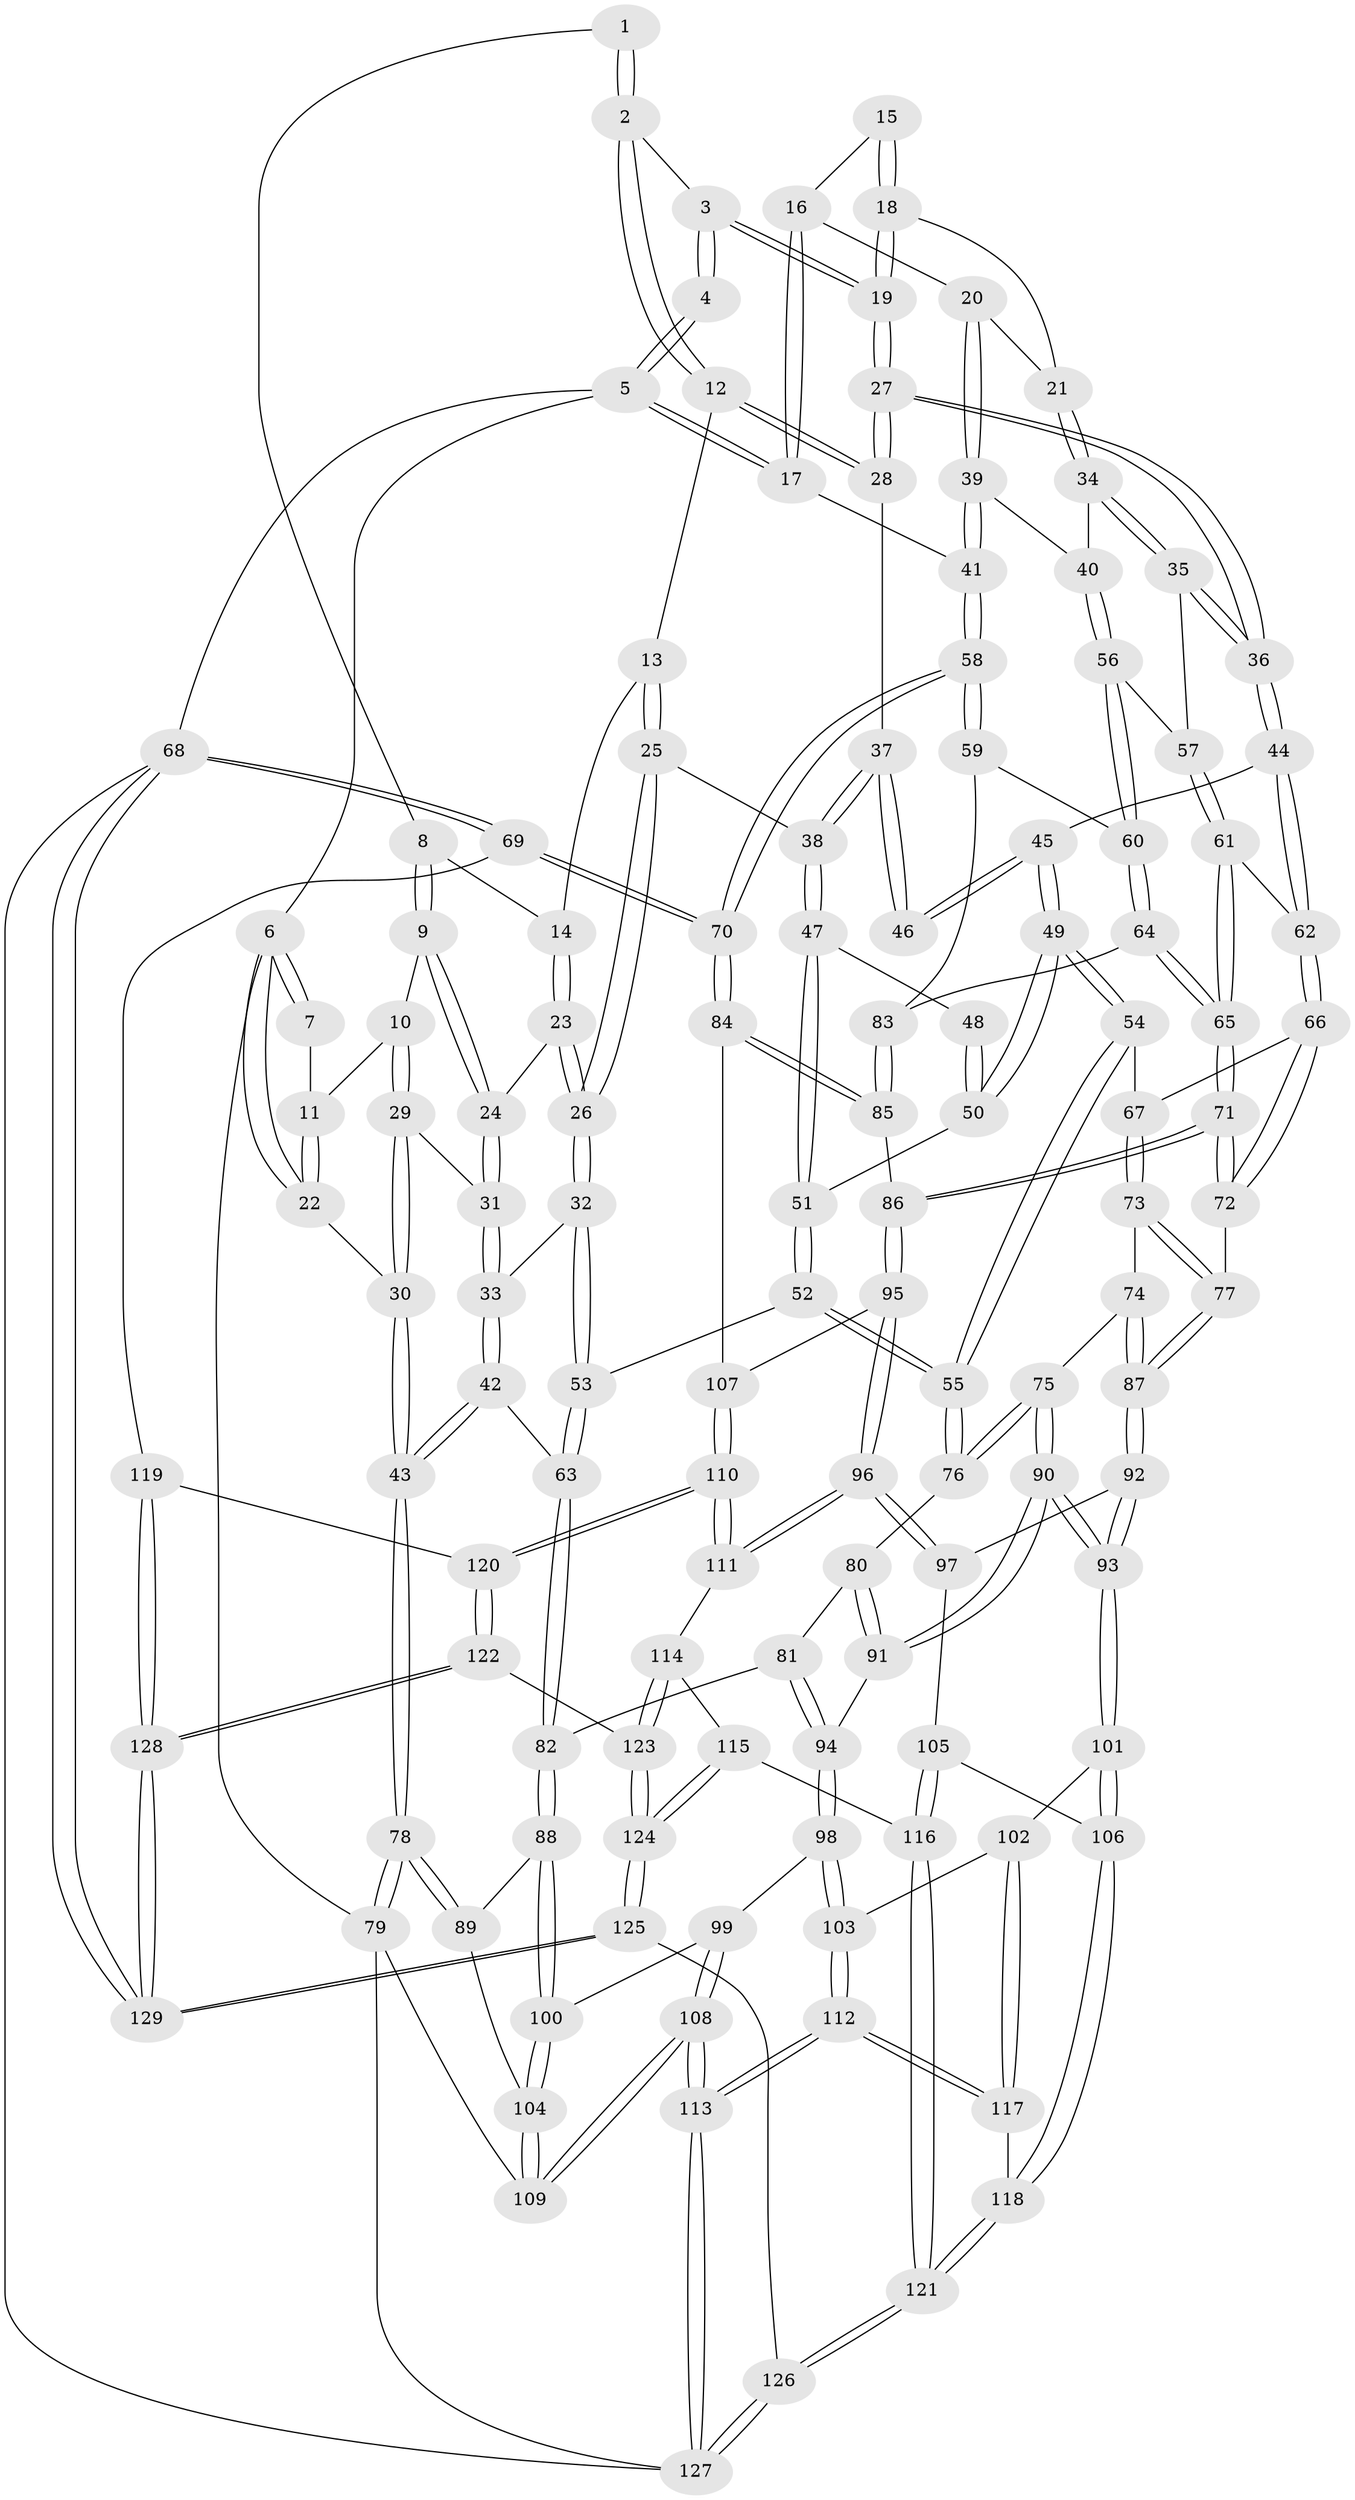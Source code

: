 // coarse degree distribution, {3: 0.2077922077922078, 5: 0.3116883116883117, 4: 0.33766233766233766, 6: 0.12987012987012986, 2: 0.012987012987012988}
// Generated by graph-tools (version 1.1) at 2025/42/03/06/25 10:42:36]
// undirected, 129 vertices, 319 edges
graph export_dot {
graph [start="1"]
  node [color=gray90,style=filled];
  1 [pos="+0.36498883663009507+0"];
  2 [pos="+0.5820444377220538+0"];
  3 [pos="+0.6102835084316146+0"];
  4 [pos="+0.697005234339413+0"];
  5 [pos="+1+0"];
  6 [pos="+0+0"];
  7 [pos="+0.0419036944643558+0"];
  8 [pos="+0.3254521329175235+0"];
  9 [pos="+0.22823536794083663+0.0919183029228049"];
  10 [pos="+0.13792070189449096+0.10621655560839356"];
  11 [pos="+0.11531501812023442+0.06888827882639202"];
  12 [pos="+0.515904726607286+0.14974660202927065"];
  13 [pos="+0.3632558127260157+0.11182031428377293"];
  14 [pos="+0.34767214860500445+0.09805378385060547"];
  15 [pos="+0.821473991451707+0.09280441298905324"];
  16 [pos="+0.8234183610039117+0.09347489089540749"];
  17 [pos="+1+0"];
  18 [pos="+0.7398652316007944+0.17261700398322294"];
  19 [pos="+0.7385531710854637+0.17247895071997912"];
  20 [pos="+0.8955774740654012+0.1903813428977834"];
  21 [pos="+0.8019696063489183+0.1945607709513892"];
  22 [pos="+0+0.17061620791535576"];
  23 [pos="+0.28094577397207804+0.18568892548678362"];
  24 [pos="+0.27666275194204426+0.18337983485651568"];
  25 [pos="+0.38380217950436873+0.24011747946813072"];
  26 [pos="+0.33227829007774035+0.25619305641646234"];
  27 [pos="+0.6898732491116614+0.22725202105005612"];
  28 [pos="+0.5155002544626281+0.17216663199317783"];
  29 [pos="+0.11615928385034176+0.18188736947764328"];
  30 [pos="+0+0.24354725835511987"];
  31 [pos="+0.14726112222338045+0.21737397078128382"];
  32 [pos="+0.2987280689854051+0.3224442580423097"];
  33 [pos="+0.15540928470680365+0.2646954911728212"];
  34 [pos="+0.8008807930254948+0.26474501220637203"];
  35 [pos="+0.7371308712373871+0.3360791373113844"];
  36 [pos="+0.6914032016268477+0.32984530270025625"];
  37 [pos="+0.5130301960463782+0.17665822754900876"];
  38 [pos="+0.38917626878338396+0.23953921199622333"];
  39 [pos="+0.9284210886242443+0.19510205638832262"];
  40 [pos="+0.8802253923552692+0.3291030458578185"];
  41 [pos="+1+0"];
  42 [pos="+0.06523466340890631+0.4157808696324877"];
  43 [pos="+0+0.45412270832720336"];
  44 [pos="+0.6603314358304239+0.35962029744477986"];
  45 [pos="+0.5732542276080675+0.3435729056049145"];
  46 [pos="+0.5299735647272598+0.25253256364885296"];
  47 [pos="+0.43993671661817185+0.32099111547926884"];
  48 [pos="+0.4875463945557087+0.2987305469044092"];
  49 [pos="+0.5094724051482242+0.39491201468175274"];
  50 [pos="+0.4723403120091429+0.36007923097522937"];
  51 [pos="+0.4453974811769602+0.34342991819085394"];
  52 [pos="+0.29881620096704553+0.42574427912603147"];
  53 [pos="+0.2975095963889876+0.42531616197982347"];
  54 [pos="+0.4912788704342038+0.4493577908746862"];
  55 [pos="+0.4360542519768526+0.5025566070995131"];
  56 [pos="+0.877583041895878+0.3503225591297845"];
  57 [pos="+0.7762339336299618+0.3529798893054369"];
  58 [pos="+1+0.4578455579506214"];
  59 [pos="+1+0.4274312248151908"];
  60 [pos="+0.8802875720277541+0.3544267054259247"];
  61 [pos="+0.7821642077429075+0.4372405980352003"];
  62 [pos="+0.6655663475603435+0.4312671688194459"];
  63 [pos="+0.24112217487884802+0.45951491184020843"];
  64 [pos="+0.8356867556539537+0.49636047661818217"];
  65 [pos="+0.8286028180600505+0.5005843939582405"];
  66 [pos="+0.6610978956191924+0.460577225043963"];
  67 [pos="+0.6195135331353657+0.481941771108531"];
  68 [pos="+1+1"];
  69 [pos="+1+0.6896506416420636"];
  70 [pos="+1+0.6136348796697032"];
  71 [pos="+0.7830542571026431+0.5644167170638748"];
  72 [pos="+0.7078439906355035+0.5176319106341687"];
  73 [pos="+0.5943648924015739+0.5350895463198829"];
  74 [pos="+0.5170766256463493+0.5416876407277971"];
  75 [pos="+0.45300260018646094+0.5324910173845784"];
  76 [pos="+0.4363413622177228+0.503709262163662"];
  77 [pos="+0.612583434459018+0.6021446498349063"];
  78 [pos="+0+0.5654469161505582"];
  79 [pos="+0+0.7329234025772305"];
  80 [pos="+0.35966463222042555+0.5841230175190433"];
  81 [pos="+0.3355959154977188+0.6041377934871563"];
  82 [pos="+0.23161876267205958+0.5803652241939821"];
  83 [pos="+0.840369827667127+0.4967114038455254"];
  84 [pos="+1+0.6225159482194914"];
  85 [pos="+1+0.605176890130801"];
  86 [pos="+0.785271412776499+0.5860267681430266"];
  87 [pos="+0.609046541112884+0.6264214137620718"];
  88 [pos="+0.22176598499133934+0.6003830383787768"];
  89 [pos="+0.08566734839008991+0.6118947366529469"];
  90 [pos="+0.4683315275157808+0.6292080988597127"];
  91 [pos="+0.3906252770830651+0.6361886734832278"];
  92 [pos="+0.609335232109275+0.6491277032467546"];
  93 [pos="+0.49325990090522753+0.6809126081335043"];
  94 [pos="+0.351653684054307+0.6455003955477806"];
  95 [pos="+0.7710260882287585+0.6581375294800398"];
  96 [pos="+0.7534771495799649+0.6873458111511507"];
  97 [pos="+0.6660772734636135+0.6796696460293076"];
  98 [pos="+0.32668915208876953+0.7158062391897191"];
  99 [pos="+0.29476816121737165+0.7115709466109219"];
  100 [pos="+0.23213739689974858+0.664834842027464"];
  101 [pos="+0.4739782169519325+0.7339614425207703"];
  102 [pos="+0.41420312940300763+0.7424083292855881"];
  103 [pos="+0.33780406957072423+0.7237735688949956"];
  104 [pos="+0.16178863798483065+0.7336816536874858"];
  105 [pos="+0.6155812680955772+0.7648370086266313"];
  106 [pos="+0.5008155667329109+0.7872362902132944"];
  107 [pos="+0.9900186254237657+0.6790907465868439"];
  108 [pos="+0.1856089377191587+0.9090113288208875"];
  109 [pos="+0.11071092456559642+0.832238961017651"];
  110 [pos="+0.8577609700706326+0.8084756846907578"];
  111 [pos="+0.7742612122738245+0.7625698025513332"];
  112 [pos="+0.29994876554368727+0.906530012172905"];
  113 [pos="+0.23985511211207144+0.998959529812967"];
  114 [pos="+0.7479196971415647+0.7960900677156093"];
  115 [pos="+0.6791347246188227+0.8396957833775939"];
  116 [pos="+0.6529240396424411+0.8408410364754492"];
  117 [pos="+0.36321224861141643+0.847707888329355"];
  118 [pos="+0.5077465153896106+0.8392078244963919"];
  119 [pos="+0.8883471137329162+0.8583901171902052"];
  120 [pos="+0.8870789859925402+0.8573935358418316"];
  121 [pos="+0.5304525601179757+0.9095929190510779"];
  122 [pos="+0.7866911641925087+0.9292818265802334"];
  123 [pos="+0.763738239755709+0.9333219977721207"];
  124 [pos="+0.7128595348534403+0.9829327927755013"];
  125 [pos="+0.6284751248607784+1"];
  126 [pos="+0.4908416482718066+1"];
  127 [pos="+0.28227108436870996+1"];
  128 [pos="+1+1"];
  129 [pos="+1+1"];
  1 -- 2;
  1 -- 2;
  1 -- 8;
  2 -- 3;
  2 -- 12;
  2 -- 12;
  3 -- 4;
  3 -- 4;
  3 -- 19;
  3 -- 19;
  4 -- 5;
  4 -- 5;
  5 -- 6;
  5 -- 17;
  5 -- 17;
  5 -- 68;
  6 -- 7;
  6 -- 7;
  6 -- 22;
  6 -- 22;
  6 -- 79;
  7 -- 11;
  8 -- 9;
  8 -- 9;
  8 -- 14;
  9 -- 10;
  9 -- 24;
  9 -- 24;
  10 -- 11;
  10 -- 29;
  10 -- 29;
  11 -- 22;
  11 -- 22;
  12 -- 13;
  12 -- 28;
  12 -- 28;
  13 -- 14;
  13 -- 25;
  13 -- 25;
  14 -- 23;
  14 -- 23;
  15 -- 16;
  15 -- 18;
  15 -- 18;
  16 -- 17;
  16 -- 17;
  16 -- 20;
  17 -- 41;
  18 -- 19;
  18 -- 19;
  18 -- 21;
  19 -- 27;
  19 -- 27;
  20 -- 21;
  20 -- 39;
  20 -- 39;
  21 -- 34;
  21 -- 34;
  22 -- 30;
  23 -- 24;
  23 -- 26;
  23 -- 26;
  24 -- 31;
  24 -- 31;
  25 -- 26;
  25 -- 26;
  25 -- 38;
  26 -- 32;
  26 -- 32;
  27 -- 28;
  27 -- 28;
  27 -- 36;
  27 -- 36;
  28 -- 37;
  29 -- 30;
  29 -- 30;
  29 -- 31;
  30 -- 43;
  30 -- 43;
  31 -- 33;
  31 -- 33;
  32 -- 33;
  32 -- 53;
  32 -- 53;
  33 -- 42;
  33 -- 42;
  34 -- 35;
  34 -- 35;
  34 -- 40;
  35 -- 36;
  35 -- 36;
  35 -- 57;
  36 -- 44;
  36 -- 44;
  37 -- 38;
  37 -- 38;
  37 -- 46;
  37 -- 46;
  38 -- 47;
  38 -- 47;
  39 -- 40;
  39 -- 41;
  39 -- 41;
  40 -- 56;
  40 -- 56;
  41 -- 58;
  41 -- 58;
  42 -- 43;
  42 -- 43;
  42 -- 63;
  43 -- 78;
  43 -- 78;
  44 -- 45;
  44 -- 62;
  44 -- 62;
  45 -- 46;
  45 -- 46;
  45 -- 49;
  45 -- 49;
  47 -- 48;
  47 -- 51;
  47 -- 51;
  48 -- 50;
  48 -- 50;
  49 -- 50;
  49 -- 50;
  49 -- 54;
  49 -- 54;
  50 -- 51;
  51 -- 52;
  51 -- 52;
  52 -- 53;
  52 -- 55;
  52 -- 55;
  53 -- 63;
  53 -- 63;
  54 -- 55;
  54 -- 55;
  54 -- 67;
  55 -- 76;
  55 -- 76;
  56 -- 57;
  56 -- 60;
  56 -- 60;
  57 -- 61;
  57 -- 61;
  58 -- 59;
  58 -- 59;
  58 -- 70;
  58 -- 70;
  59 -- 60;
  59 -- 83;
  60 -- 64;
  60 -- 64;
  61 -- 62;
  61 -- 65;
  61 -- 65;
  62 -- 66;
  62 -- 66;
  63 -- 82;
  63 -- 82;
  64 -- 65;
  64 -- 65;
  64 -- 83;
  65 -- 71;
  65 -- 71;
  66 -- 67;
  66 -- 72;
  66 -- 72;
  67 -- 73;
  67 -- 73;
  68 -- 69;
  68 -- 69;
  68 -- 129;
  68 -- 129;
  68 -- 127;
  69 -- 70;
  69 -- 70;
  69 -- 119;
  70 -- 84;
  70 -- 84;
  71 -- 72;
  71 -- 72;
  71 -- 86;
  71 -- 86;
  72 -- 77;
  73 -- 74;
  73 -- 77;
  73 -- 77;
  74 -- 75;
  74 -- 87;
  74 -- 87;
  75 -- 76;
  75 -- 76;
  75 -- 90;
  75 -- 90;
  76 -- 80;
  77 -- 87;
  77 -- 87;
  78 -- 79;
  78 -- 79;
  78 -- 89;
  78 -- 89;
  79 -- 109;
  79 -- 127;
  80 -- 81;
  80 -- 91;
  80 -- 91;
  81 -- 82;
  81 -- 94;
  81 -- 94;
  82 -- 88;
  82 -- 88;
  83 -- 85;
  83 -- 85;
  84 -- 85;
  84 -- 85;
  84 -- 107;
  85 -- 86;
  86 -- 95;
  86 -- 95;
  87 -- 92;
  87 -- 92;
  88 -- 89;
  88 -- 100;
  88 -- 100;
  89 -- 104;
  90 -- 91;
  90 -- 91;
  90 -- 93;
  90 -- 93;
  91 -- 94;
  92 -- 93;
  92 -- 93;
  92 -- 97;
  93 -- 101;
  93 -- 101;
  94 -- 98;
  94 -- 98;
  95 -- 96;
  95 -- 96;
  95 -- 107;
  96 -- 97;
  96 -- 97;
  96 -- 111;
  96 -- 111;
  97 -- 105;
  98 -- 99;
  98 -- 103;
  98 -- 103;
  99 -- 100;
  99 -- 108;
  99 -- 108;
  100 -- 104;
  100 -- 104;
  101 -- 102;
  101 -- 106;
  101 -- 106;
  102 -- 103;
  102 -- 117;
  102 -- 117;
  103 -- 112;
  103 -- 112;
  104 -- 109;
  104 -- 109;
  105 -- 106;
  105 -- 116;
  105 -- 116;
  106 -- 118;
  106 -- 118;
  107 -- 110;
  107 -- 110;
  108 -- 109;
  108 -- 109;
  108 -- 113;
  108 -- 113;
  110 -- 111;
  110 -- 111;
  110 -- 120;
  110 -- 120;
  111 -- 114;
  112 -- 113;
  112 -- 113;
  112 -- 117;
  112 -- 117;
  113 -- 127;
  113 -- 127;
  114 -- 115;
  114 -- 123;
  114 -- 123;
  115 -- 116;
  115 -- 124;
  115 -- 124;
  116 -- 121;
  116 -- 121;
  117 -- 118;
  118 -- 121;
  118 -- 121;
  119 -- 120;
  119 -- 128;
  119 -- 128;
  120 -- 122;
  120 -- 122;
  121 -- 126;
  121 -- 126;
  122 -- 123;
  122 -- 128;
  122 -- 128;
  123 -- 124;
  123 -- 124;
  124 -- 125;
  124 -- 125;
  125 -- 126;
  125 -- 129;
  125 -- 129;
  126 -- 127;
  126 -- 127;
  128 -- 129;
  128 -- 129;
}
